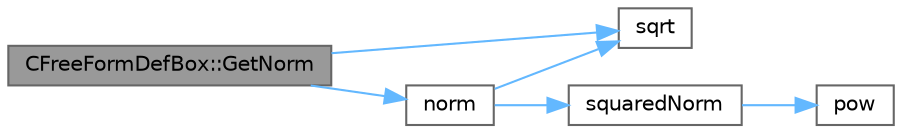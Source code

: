 digraph "CFreeFormDefBox::GetNorm"
{
 // LATEX_PDF_SIZE
  bgcolor="transparent";
  edge [fontname=Helvetica,fontsize=10,labelfontname=Helvetica,labelfontsize=10];
  node [fontname=Helvetica,fontsize=10,shape=box,height=0.2,width=0.4];
  rankdir="LR";
  Node1 [id="Node000001",label="CFreeFormDefBox::GetNorm",height=0.2,width=0.4,color="gray40", fillcolor="grey60", style="filled", fontcolor="black",tooltip="Euclidean norm of a vector."];
  Node1 -> Node2 [id="edge1_Node000001_Node000002",color="steelblue1",style="solid",tooltip=" "];
  Node2 [id="Node000002",label="norm",height=0.2,width=0.4,color="grey40", fillcolor="white", style="filled",URL="$util_8hpp.html#a494ba16f8a24b248d07c5ba547f5203c",tooltip="Vector norm."];
  Node2 -> Node3 [id="edge2_Node000002_Node000003",color="steelblue1",style="solid",tooltip=" "];
  Node3 [id="Node000003",label="sqrt",height=0.2,width=0.4,color="grey40", fillcolor="white", style="filled",URL="$group__SIMD.html#ga54a1925ab40fb4249ea255072520de35",tooltip=" "];
  Node2 -> Node4 [id="edge3_Node000002_Node000004",color="steelblue1",style="solid",tooltip=" "];
  Node4 [id="Node000004",label="squaredNorm",height=0.2,width=0.4,color="grey40", fillcolor="white", style="filled",URL="$util_8hpp.html#a5e0fb9c455913c187e6d7c116d64fd6e",tooltip="Squared norm."];
  Node4 -> Node5 [id="edge4_Node000004_Node000005",color="steelblue1",style="solid",tooltip=" "];
  Node5 [id="Node000005",label="pow",height=0.2,width=0.4,color="grey40", fillcolor="white", style="filled",URL="$group__SIMD.html#ga768cbdeba8e4567257959378fba27f17",tooltip=" "];
  Node1 -> Node3 [id="edge5_Node000001_Node000003",color="steelblue1",style="solid",tooltip=" "];
}

